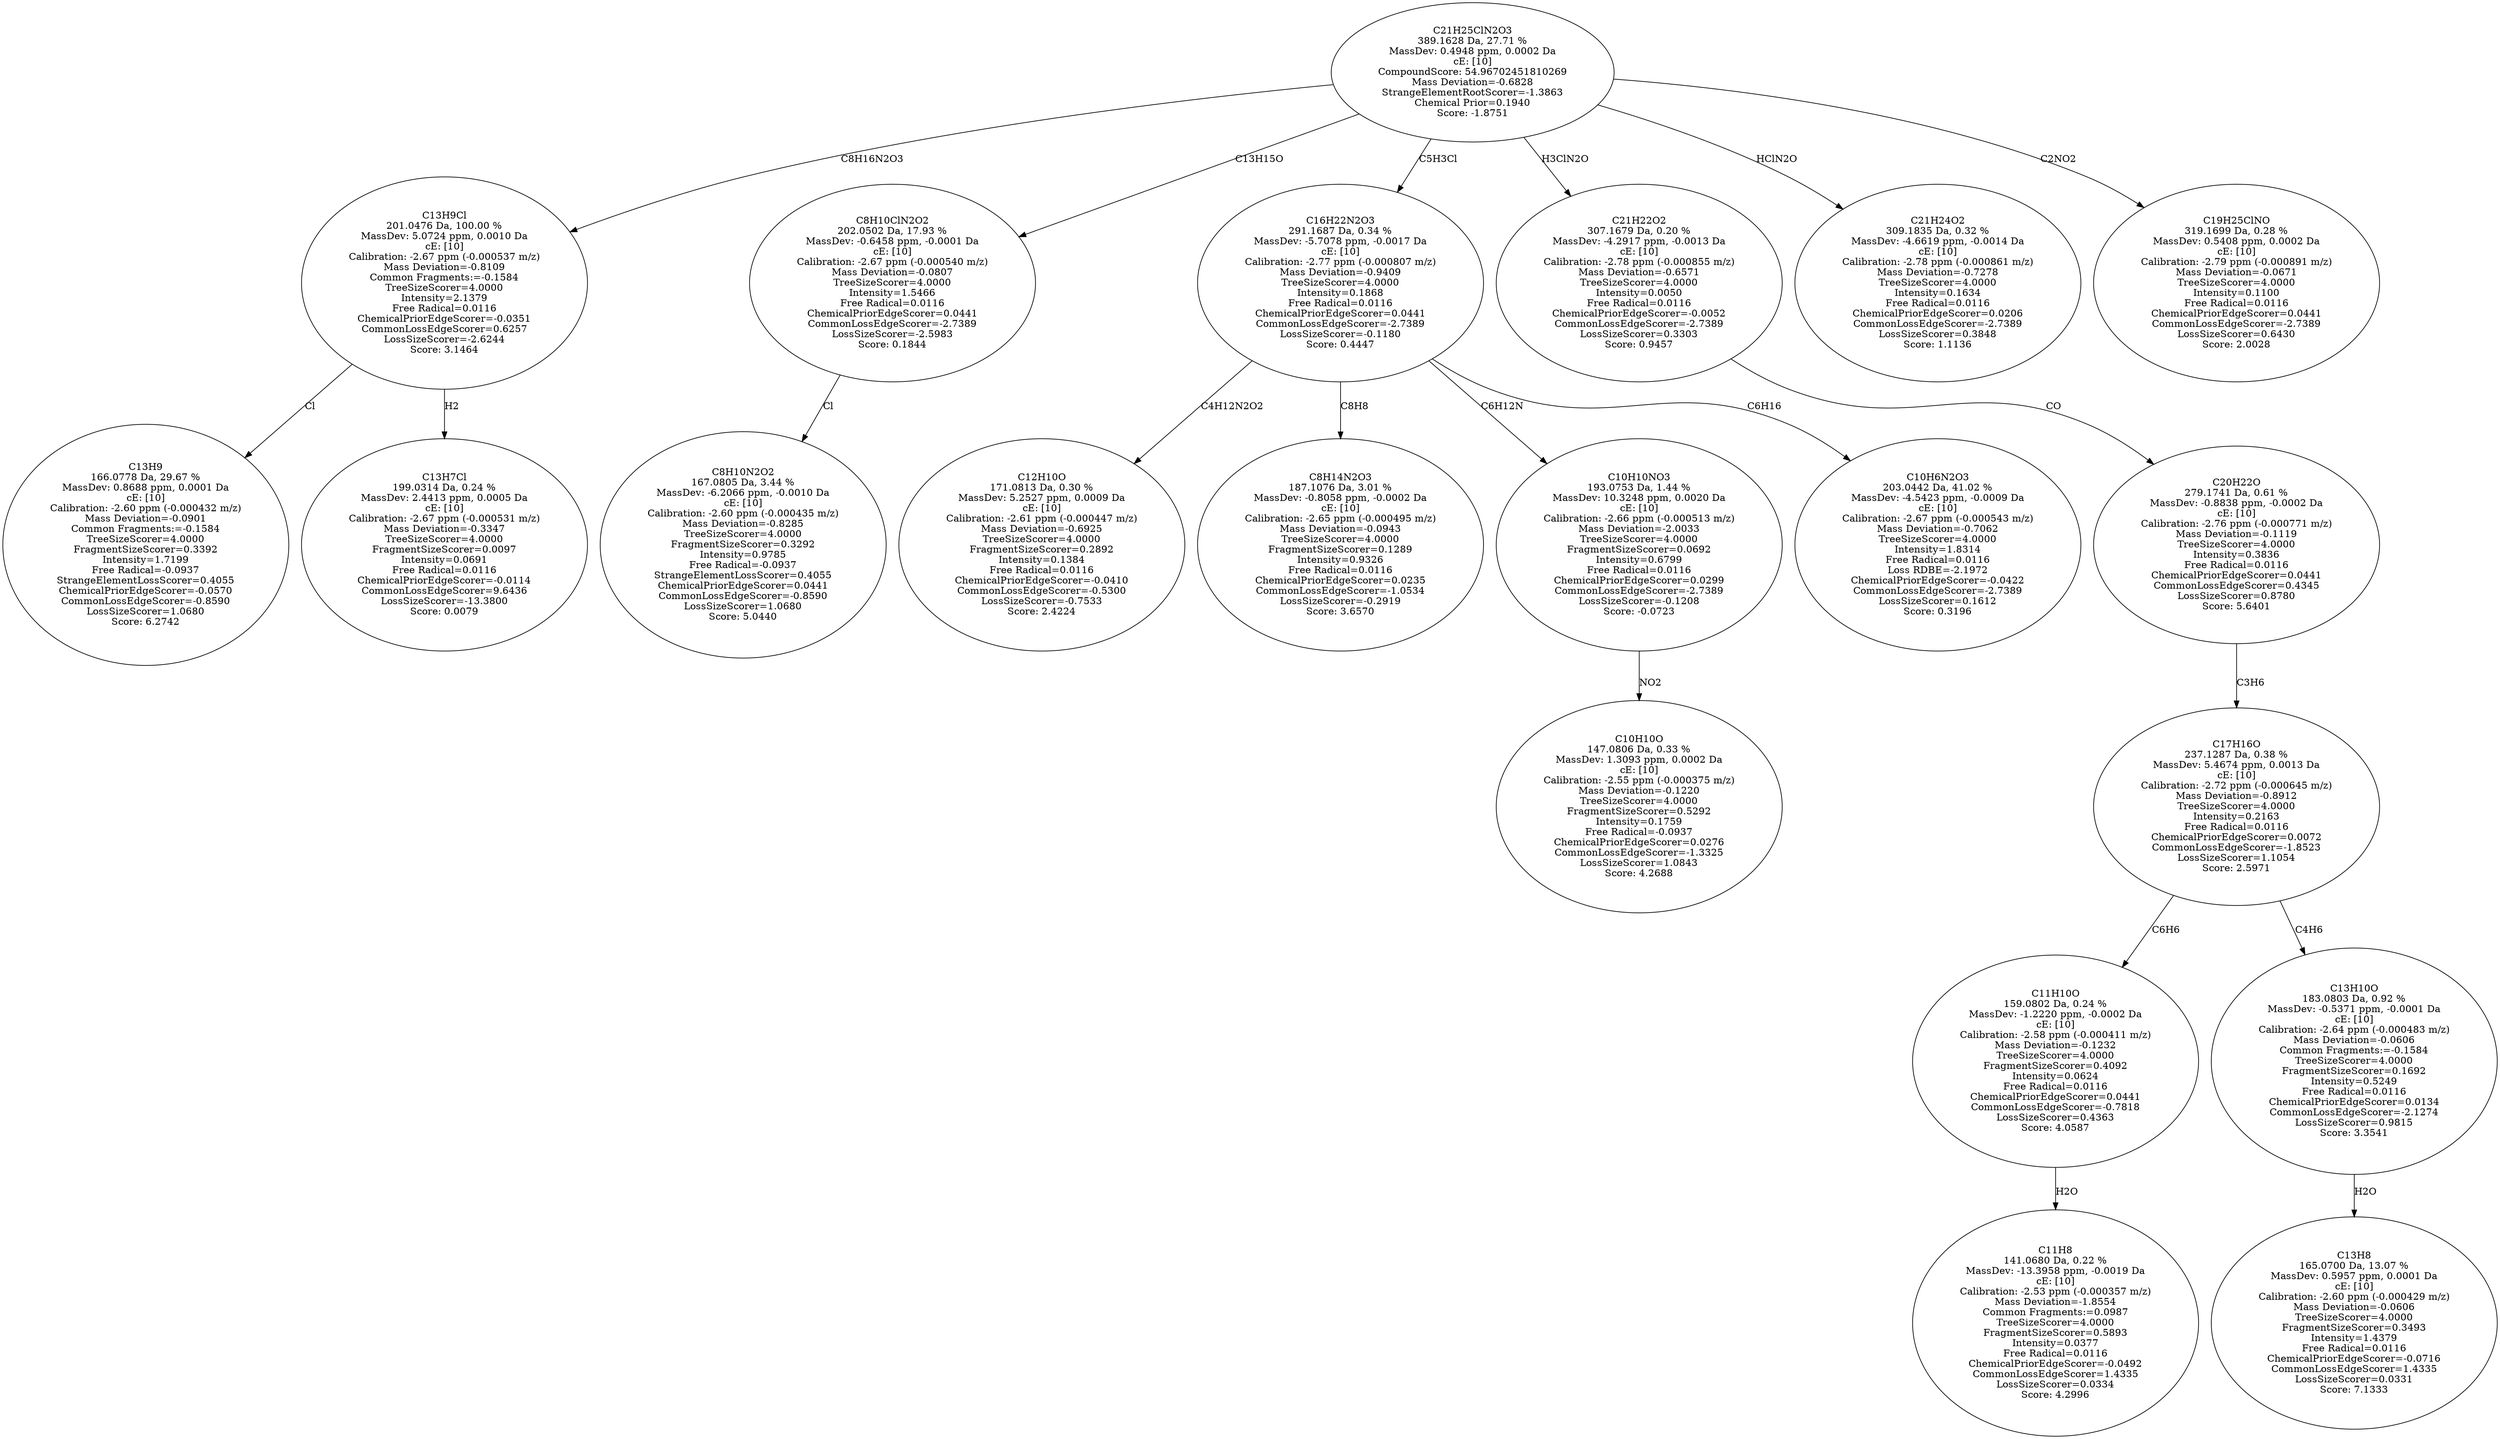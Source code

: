 strict digraph {
v1 [label="C13H9\n166.0778 Da, 29.67 %\nMassDev: 0.8688 ppm, 0.0001 Da\ncE: [10]\nCalibration: -2.60 ppm (-0.000432 m/z)\nMass Deviation=-0.0901\nCommon Fragments:=-0.1584\nTreeSizeScorer=4.0000\nFragmentSizeScorer=0.3392\nIntensity=1.7199\nFree Radical=-0.0937\nStrangeElementLossScorer=0.4055\nChemicalPriorEdgeScorer=-0.0570\nCommonLossEdgeScorer=-0.8590\nLossSizeScorer=1.0680\nScore: 6.2742"];
v2 [label="C13H7Cl\n199.0314 Da, 0.24 %\nMassDev: 2.4413 ppm, 0.0005 Da\ncE: [10]\nCalibration: -2.67 ppm (-0.000531 m/z)\nMass Deviation=-0.3347\nTreeSizeScorer=4.0000\nFragmentSizeScorer=0.0097\nIntensity=0.0691\nFree Radical=0.0116\nChemicalPriorEdgeScorer=-0.0114\nCommonLossEdgeScorer=9.6436\nLossSizeScorer=-13.3800\nScore: 0.0079"];
v3 [label="C13H9Cl\n201.0476 Da, 100.00 %\nMassDev: 5.0724 ppm, 0.0010 Da\ncE: [10]\nCalibration: -2.67 ppm (-0.000537 m/z)\nMass Deviation=-0.8109\nCommon Fragments:=-0.1584\nTreeSizeScorer=4.0000\nIntensity=2.1379\nFree Radical=0.0116\nChemicalPriorEdgeScorer=-0.0351\nCommonLossEdgeScorer=0.6257\nLossSizeScorer=-2.6244\nScore: 3.1464"];
v4 [label="C8H10N2O2\n167.0805 Da, 3.44 %\nMassDev: -6.2066 ppm, -0.0010 Da\ncE: [10]\nCalibration: -2.60 ppm (-0.000435 m/z)\nMass Deviation=-0.8285\nTreeSizeScorer=4.0000\nFragmentSizeScorer=0.3292\nIntensity=0.9785\nFree Radical=-0.0937\nStrangeElementLossScorer=0.4055\nChemicalPriorEdgeScorer=0.0441\nCommonLossEdgeScorer=-0.8590\nLossSizeScorer=1.0680\nScore: 5.0440"];
v5 [label="C8H10ClN2O2\n202.0502 Da, 17.93 %\nMassDev: -0.6458 ppm, -0.0001 Da\ncE: [10]\nCalibration: -2.67 ppm (-0.000540 m/z)\nMass Deviation=-0.0807\nTreeSizeScorer=4.0000\nIntensity=1.5466\nFree Radical=0.0116\nChemicalPriorEdgeScorer=0.0441\nCommonLossEdgeScorer=-2.7389\nLossSizeScorer=-2.5983\nScore: 0.1844"];
v6 [label="C12H10O\n171.0813 Da, 0.30 %\nMassDev: 5.2527 ppm, 0.0009 Da\ncE: [10]\nCalibration: -2.61 ppm (-0.000447 m/z)\nMass Deviation=-0.6925\nTreeSizeScorer=4.0000\nFragmentSizeScorer=0.2892\nIntensity=0.1384\nFree Radical=0.0116\nChemicalPriorEdgeScorer=-0.0410\nCommonLossEdgeScorer=-0.5300\nLossSizeScorer=-0.7533\nScore: 2.4224"];
v7 [label="C8H14N2O3\n187.1076 Da, 3.01 %\nMassDev: -0.8058 ppm, -0.0002 Da\ncE: [10]\nCalibration: -2.65 ppm (-0.000495 m/z)\nMass Deviation=-0.0943\nTreeSizeScorer=4.0000\nFragmentSizeScorer=0.1289\nIntensity=0.9326\nFree Radical=0.0116\nChemicalPriorEdgeScorer=0.0235\nCommonLossEdgeScorer=-1.0534\nLossSizeScorer=-0.2919\nScore: 3.6570"];
v8 [label="C10H10O\n147.0806 Da, 0.33 %\nMassDev: 1.3093 ppm, 0.0002 Da\ncE: [10]\nCalibration: -2.55 ppm (-0.000375 m/z)\nMass Deviation=-0.1220\nTreeSizeScorer=4.0000\nFragmentSizeScorer=0.5292\nIntensity=0.1759\nFree Radical=-0.0937\nChemicalPriorEdgeScorer=0.0276\nCommonLossEdgeScorer=-1.3325\nLossSizeScorer=1.0843\nScore: 4.2688"];
v9 [label="C10H10NO3\n193.0753 Da, 1.44 %\nMassDev: 10.3248 ppm, 0.0020 Da\ncE: [10]\nCalibration: -2.66 ppm (-0.000513 m/z)\nMass Deviation=-2.0033\nTreeSizeScorer=4.0000\nFragmentSizeScorer=0.0692\nIntensity=0.6799\nFree Radical=0.0116\nChemicalPriorEdgeScorer=0.0299\nCommonLossEdgeScorer=-2.7389\nLossSizeScorer=-0.1208\nScore: -0.0723"];
v10 [label="C10H6N2O3\n203.0442 Da, 41.02 %\nMassDev: -4.5423 ppm, -0.0009 Da\ncE: [10]\nCalibration: -2.67 ppm (-0.000543 m/z)\nMass Deviation=-0.7062\nTreeSizeScorer=4.0000\nIntensity=1.8314\nFree Radical=0.0116\nLoss RDBE=-2.1972\nChemicalPriorEdgeScorer=-0.0422\nCommonLossEdgeScorer=-2.7389\nLossSizeScorer=0.1612\nScore: 0.3196"];
v11 [label="C16H22N2O3\n291.1687 Da, 0.34 %\nMassDev: -5.7078 ppm, -0.0017 Da\ncE: [10]\nCalibration: -2.77 ppm (-0.000807 m/z)\nMass Deviation=-0.9409\nTreeSizeScorer=4.0000\nIntensity=0.1868\nFree Radical=0.0116\nChemicalPriorEdgeScorer=0.0441\nCommonLossEdgeScorer=-2.7389\nLossSizeScorer=-0.1180\nScore: 0.4447"];
v12 [label="C11H8\n141.0680 Da, 0.22 %\nMassDev: -13.3958 ppm, -0.0019 Da\ncE: [10]\nCalibration: -2.53 ppm (-0.000357 m/z)\nMass Deviation=-1.8554\nCommon Fragments:=0.0987\nTreeSizeScorer=4.0000\nFragmentSizeScorer=0.5893\nIntensity=0.0377\nFree Radical=0.0116\nChemicalPriorEdgeScorer=-0.0492\nCommonLossEdgeScorer=1.4335\nLossSizeScorer=0.0334\nScore: 4.2996"];
v13 [label="C11H10O\n159.0802 Da, 0.24 %\nMassDev: -1.2220 ppm, -0.0002 Da\ncE: [10]\nCalibration: -2.58 ppm (-0.000411 m/z)\nMass Deviation=-0.1232\nTreeSizeScorer=4.0000\nFragmentSizeScorer=0.4092\nIntensity=0.0624\nFree Radical=0.0116\nChemicalPriorEdgeScorer=0.0441\nCommonLossEdgeScorer=-0.7818\nLossSizeScorer=0.4363\nScore: 4.0587"];
v14 [label="C13H8\n165.0700 Da, 13.07 %\nMassDev: 0.5957 ppm, 0.0001 Da\ncE: [10]\nCalibration: -2.60 ppm (-0.000429 m/z)\nMass Deviation=-0.0606\nTreeSizeScorer=4.0000\nFragmentSizeScorer=0.3493\nIntensity=1.4379\nFree Radical=0.0116\nChemicalPriorEdgeScorer=-0.0716\nCommonLossEdgeScorer=1.4335\nLossSizeScorer=0.0331\nScore: 7.1333"];
v15 [label="C13H10O\n183.0803 Da, 0.92 %\nMassDev: -0.5371 ppm, -0.0001 Da\ncE: [10]\nCalibration: -2.64 ppm (-0.000483 m/z)\nMass Deviation=-0.0606\nCommon Fragments:=-0.1584\nTreeSizeScorer=4.0000\nFragmentSizeScorer=0.1692\nIntensity=0.5249\nFree Radical=0.0116\nChemicalPriorEdgeScorer=0.0134\nCommonLossEdgeScorer=-2.1274\nLossSizeScorer=0.9815\nScore: 3.3541"];
v16 [label="C17H16O\n237.1287 Da, 0.38 %\nMassDev: 5.4674 ppm, 0.0013 Da\ncE: [10]\nCalibration: -2.72 ppm (-0.000645 m/z)\nMass Deviation=-0.8912\nTreeSizeScorer=4.0000\nIntensity=0.2163\nFree Radical=0.0116\nChemicalPriorEdgeScorer=0.0072\nCommonLossEdgeScorer=-1.8523\nLossSizeScorer=1.1054\nScore: 2.5971"];
v17 [label="C20H22O\n279.1741 Da, 0.61 %\nMassDev: -0.8838 ppm, -0.0002 Da\ncE: [10]\nCalibration: -2.76 ppm (-0.000771 m/z)\nMass Deviation=-0.1119\nTreeSizeScorer=4.0000\nIntensity=0.3836\nFree Radical=0.0116\nChemicalPriorEdgeScorer=0.0441\nCommonLossEdgeScorer=0.4345\nLossSizeScorer=0.8780\nScore: 5.6401"];
v18 [label="C21H22O2\n307.1679 Da, 0.20 %\nMassDev: -4.2917 ppm, -0.0013 Da\ncE: [10]\nCalibration: -2.78 ppm (-0.000855 m/z)\nMass Deviation=-0.6571\nTreeSizeScorer=4.0000\nIntensity=0.0050\nFree Radical=0.0116\nChemicalPriorEdgeScorer=-0.0052\nCommonLossEdgeScorer=-2.7389\nLossSizeScorer=0.3303\nScore: 0.9457"];
v19 [label="C21H24O2\n309.1835 Da, 0.32 %\nMassDev: -4.6619 ppm, -0.0014 Da\ncE: [10]\nCalibration: -2.78 ppm (-0.000861 m/z)\nMass Deviation=-0.7278\nTreeSizeScorer=4.0000\nIntensity=0.1634\nFree Radical=0.0116\nChemicalPriorEdgeScorer=0.0206\nCommonLossEdgeScorer=-2.7389\nLossSizeScorer=0.3848\nScore: 1.1136"];
v20 [label="C19H25ClNO\n319.1699 Da, 0.28 %\nMassDev: 0.5408 ppm, 0.0002 Da\ncE: [10]\nCalibration: -2.79 ppm (-0.000891 m/z)\nMass Deviation=-0.0671\nTreeSizeScorer=4.0000\nIntensity=0.1100\nFree Radical=0.0116\nChemicalPriorEdgeScorer=0.0441\nCommonLossEdgeScorer=-2.7389\nLossSizeScorer=0.6430\nScore: 2.0028"];
v21 [label="C21H25ClN2O3\n389.1628 Da, 27.71 %\nMassDev: 0.4948 ppm, 0.0002 Da\ncE: [10]\nCompoundScore: 54.96702451810269\nMass Deviation=-0.6828\nStrangeElementRootScorer=-1.3863\nChemical Prior=0.1940\nScore: -1.8751"];
v3 -> v1 [label="Cl"];
v3 -> v2 [label="H2"];
v21 -> v3 [label="C8H16N2O3"];
v5 -> v4 [label="Cl"];
v21 -> v5 [label="C13H15O"];
v11 -> v6 [label="C4H12N2O2"];
v11 -> v7 [label="C8H8"];
v9 -> v8 [label="NO2"];
v11 -> v9 [label="C6H12N"];
v11 -> v10 [label="C6H16"];
v21 -> v11 [label="C5H3Cl"];
v13 -> v12 [label="H2O"];
v16 -> v13 [label="C6H6"];
v15 -> v14 [label="H2O"];
v16 -> v15 [label="C4H6"];
v17 -> v16 [label="C3H6"];
v18 -> v17 [label="CO"];
v21 -> v18 [label="H3ClN2O"];
v21 -> v19 [label="HClN2O"];
v21 -> v20 [label="C2NO2"];
}